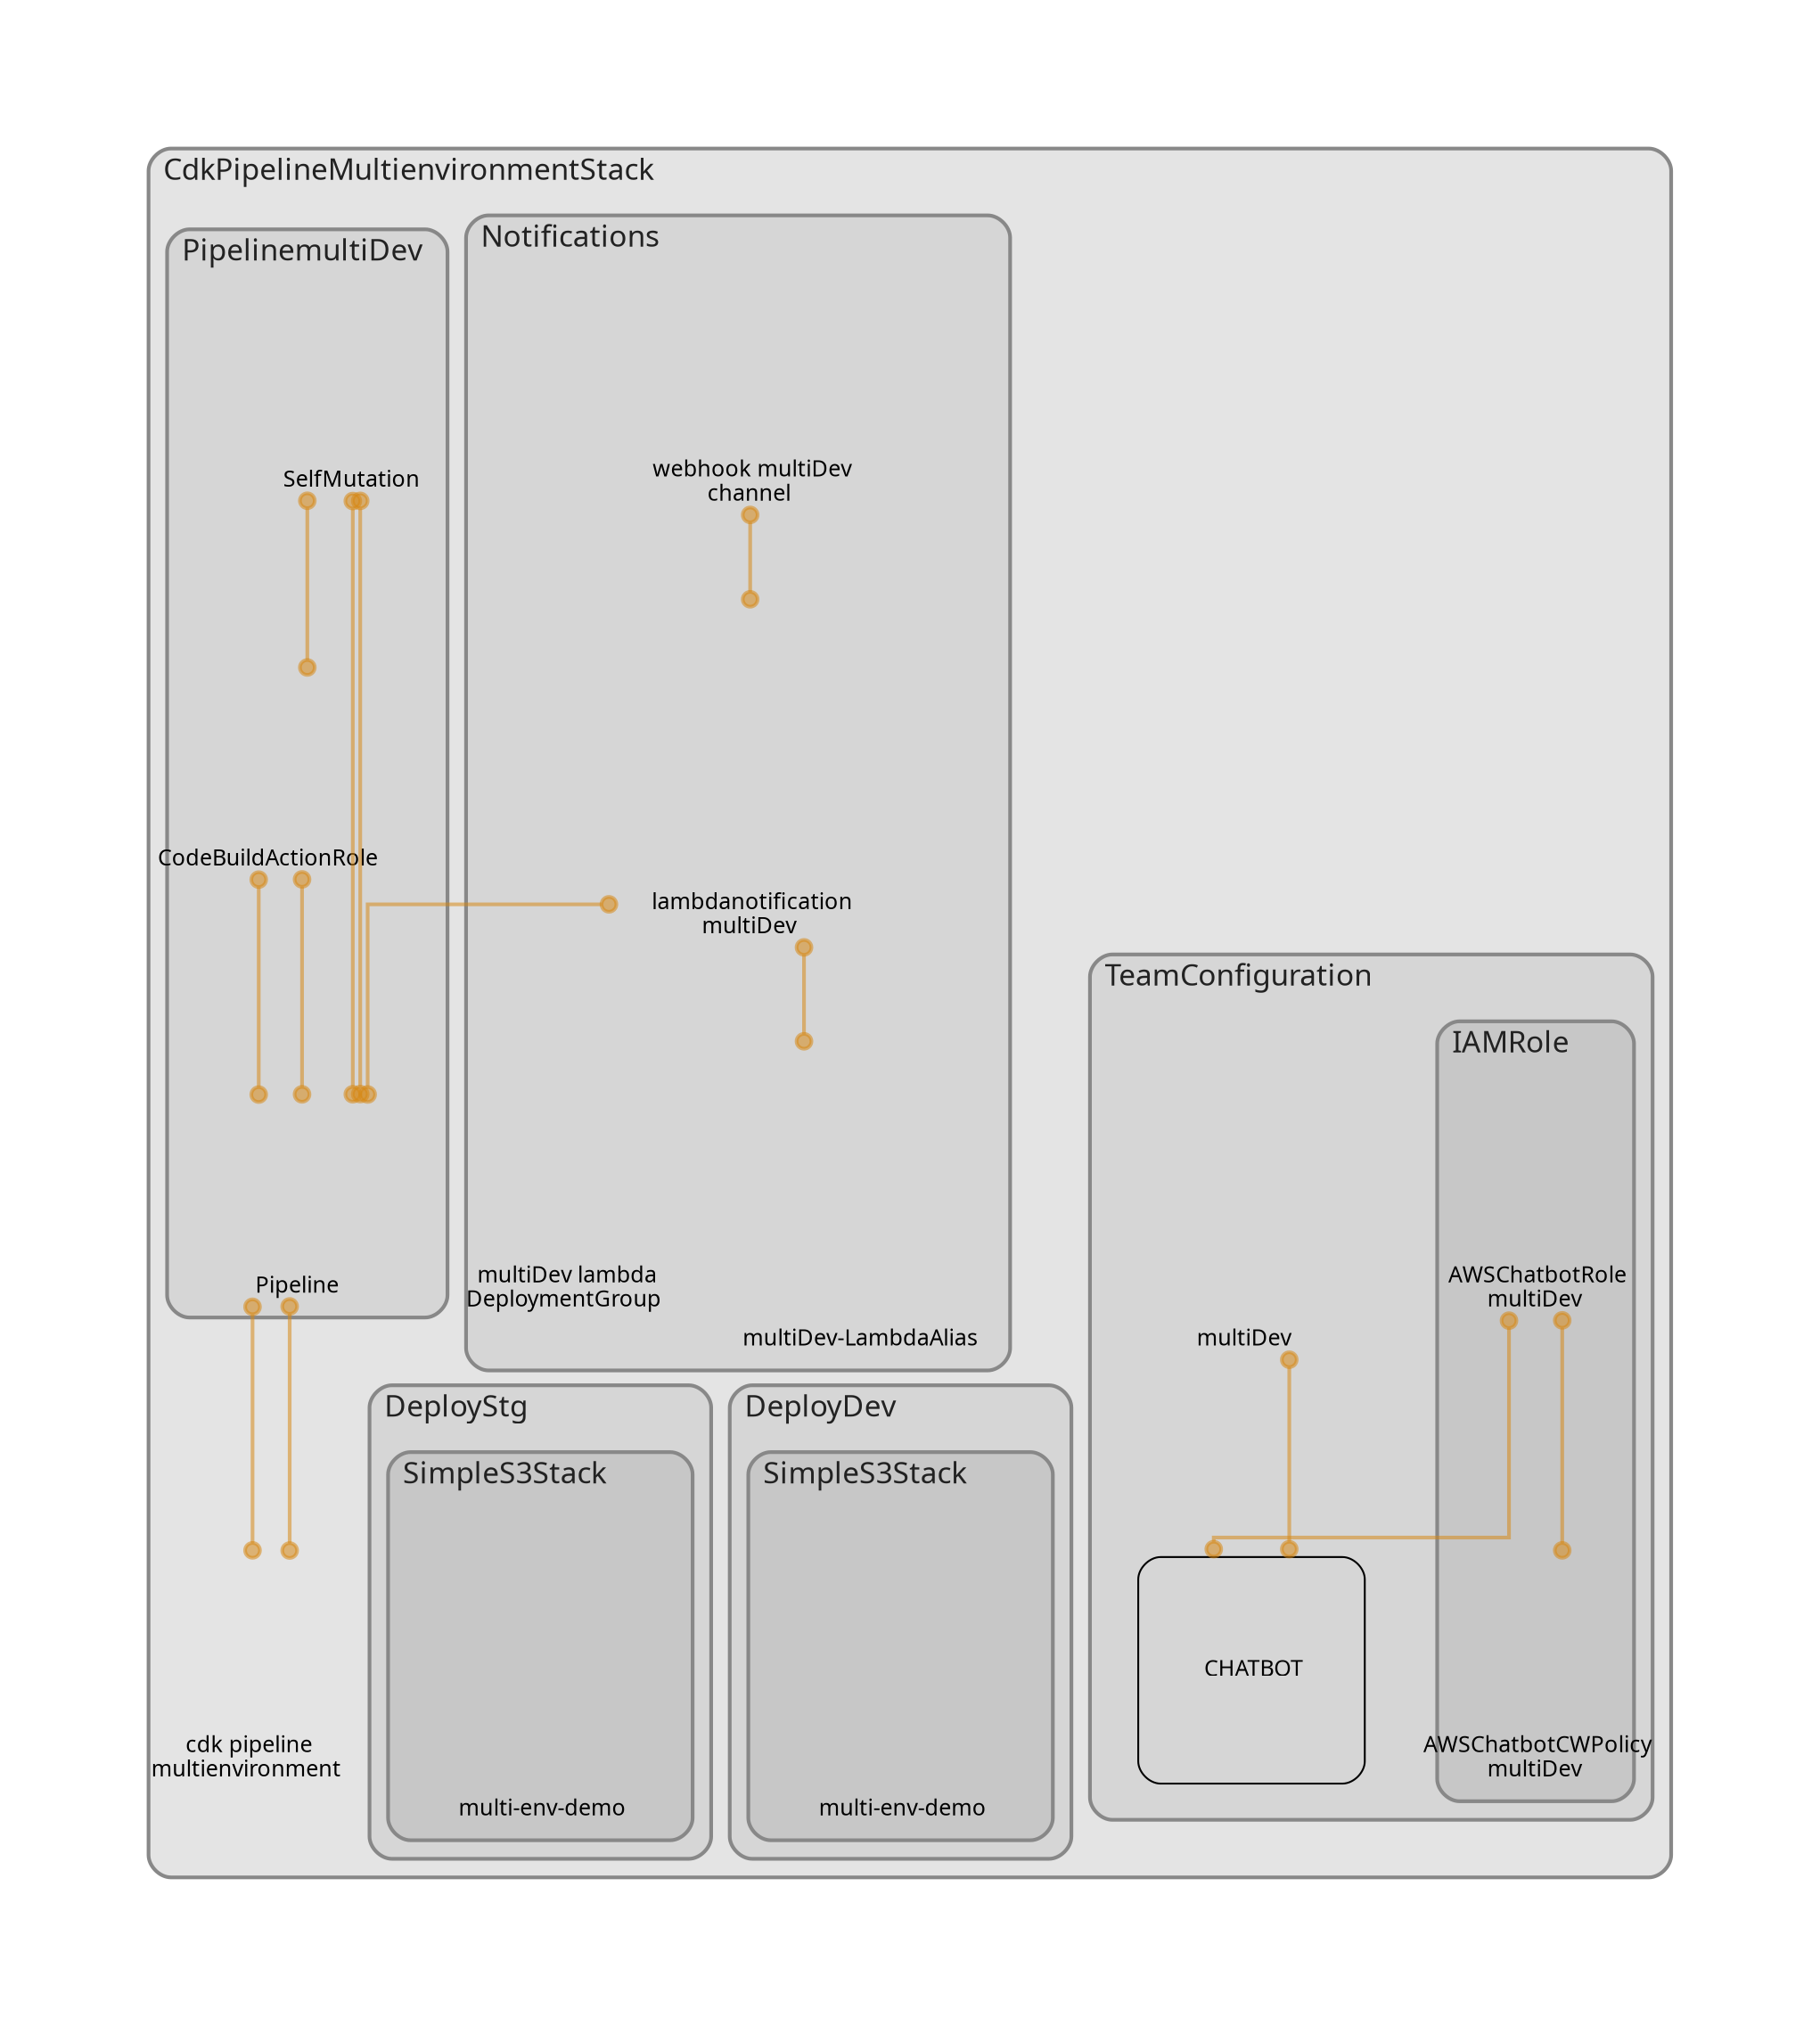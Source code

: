 digraph "Diagram" {
  splines = "ortho";
  pad = "1.0";
  nodesep = "0.60";
  ranksep = "0.75";
  fontname = "Sans-Serif";
  fontsize = "15";
  dpi = "200";
  rankdir = "BT";
  compound = "true";
  fontcolor = "#222222";
  edge [
    color = "#D5871488",
    penwidth = 2,
    arrowhead = "dot",
    arrowtail = "dot",
  ];
  node [
    shape = "box",
    style = "rounded",
    fixedsize = true,
    width = 1.7,
    height = 1.7,
    labelloc = "c",
    imagescale = true,
    fontname = "Sans-Serif",
    fontsize = 8,
    margin = 8,
  ];
  subgraph "CdkPipelineMultienvironmentStack" {
    subgraph "cluster-SubGraph.CdkPipelineMultienvironmentStack" {
      graph [
        label = "CdkPipelineMultienvironmentStack",
        labelloc = "b",
        labeljust = "l",
        margin = "10",
        fontsize = "16",
        penwidth = "2",
        pencolor = "#888888",
        style = "filled,rounded",
        fillcolor = "#e4e4e4",
      ];
      "CdkPipelineMultienvironmentStack/cdk_pipeline_multienvironment" [
        label = " cdk pipeline\nmultienvironment",
        fontsize = 12,
        image = "/home/walej/.nvm/versions/node/v18.2.0/lib/node_modules/cdk-dia/icons/aws/Service/Arch_Developer- Tools/64/Arch_AWS-CodeCommit_64@5x.png",
        imagescale = "true",
        imagepos = "tc",
        penwidth = "0",
        shape = "node",
        fixedsize = "true",
        labelloc = "b",
        width = 1.2,
        height = 1.682,
      ];
      subgraph "cluster-SubGraph.PipelinemultiDev" {
        graph [
          label = "PipelinemultiDev",
          labelloc = "b",
          labeljust = "l",
          margin = "10",
          fontsize = "16",
          penwidth = "2",
          pencolor = "#888888",
          style = "filled,rounded",
          fillcolor = "#d6d6d6",
        ];
        "CdkPipelineMultienvironmentStack/PipelinemultiDev/Pipeline" [
          label = " Pipeline",
          fontsize = 12,
          image = "/home/walej/.nvm/versions/node/v18.2.0/lib/node_modules/cdk-dia/icons/aws/Service/Arch_Developer- Tools/64/Arch_AWS-CodePipeline_64@5x.png",
          imagescale = "true",
          imagepos = "tc",
          penwidth = "0",
          shape = "node",
          fixedsize = "true",
          labelloc = "b",
          width = 1.2,
          height = 1.466,
        ];
        "CdkPipelineMultienvironmentStack/PipelinemultiDev/CodeBuildActionRole" [
          label = " CodeBuildActionRole",
          fontsize = 12,
          image = "/home/walej/.nvm/versions/node/v18.2.0/lib/node_modules/cdk-dia/icons/aws/Service/Arch_Security-Identity-Compliance/64/Arch_AWS-Identity-and-Access-Management_64@5x.png",
          imagescale = "true",
          imagepos = "tc",
          penwidth = "0",
          shape = "node",
          fixedsize = "true",
          labelloc = "b",
          width = 1.2,
          height = 1.466,
        ];
        "CdkPipelineMultienvironmentStack/PipelinemultiDev/UpdatePipeline/SelfMutation" [
          label = " SelfMutation",
          fontsize = 12,
          image = "/home/walej/.nvm/versions/node/v18.2.0/lib/node_modules/cdk-dia/icons/aws/Service/Arch_Developer- Tools/64/Arch_Amazon-CodeBuild_64@5x.png",
          imagescale = "true",
          imagepos = "tc",
          penwidth = "0",
          shape = "node",
          fixedsize = "true",
          labelloc = "b",
          width = 1.2,
          height = 1.466,
        ];
      }
      subgraph "cluster-SubGraph.DeployDev" {
        graph [
          label = "DeployDev",
          labelloc = "b",
          labeljust = "l",
          margin = "10",
          fontsize = "16",
          penwidth = "2",
          pencolor = "#888888",
          style = "filled,rounded",
          fillcolor = "#d6d6d6",
        ];
        subgraph "cluster-SubGraph.SimpleS3Stack" {
          graph [
            label = "SimpleS3Stack",
            labelloc = "b",
            labeljust = "l",
            margin = "10",
            fontsize = "16",
            penwidth = "2",
            pencolor = "#888888",
            style = "filled,rounded",
            fillcolor = "#c7c7c7",
          ];
          "CdkPipelineMultienvironmentStack/DeployDev/SimpleS3Stack/multi-env-demo" [
            label = " multi-env-demo",
            fontsize = 12,
            image = "/home/walej/.nvm/versions/node/v18.2.0/lib/node_modules/cdk-dia/icons/aws/Service/Arch_Storage/64/Arch_Amazon-S3-Standard_64@5x.png",
            imagescale = "true",
            imagepos = "tc",
            penwidth = "0",
            shape = "node",
            fixedsize = "true",
            labelloc = "b",
            width = 2,
            height = 2.266,
          ];
        }
      }
      subgraph "cluster-SubGraph.DeployStg" {
        graph [
          label = "DeployStg",
          labelloc = "b",
          labeljust = "l",
          margin = "10",
          fontsize = "16",
          penwidth = "2",
          pencolor = "#888888",
          style = "filled,rounded",
          fillcolor = "#d6d6d6",
        ];
        subgraph "cluster-SubGraph.SimpleS3Stack" {
          graph [
            label = "SimpleS3Stack",
            labelloc = "b",
            labeljust = "l",
            margin = "10",
            fontsize = "16",
            penwidth = "2",
            pencolor = "#888888",
            style = "filled,rounded",
            fillcolor = "#c7c7c7",
          ];
          "CdkPipelineMultienvironmentStack/DeployStg/SimpleS3Stack/multi-env-demo" [
            label = " multi-env-demo",
            fontsize = 12,
            image = "/home/walej/.nvm/versions/node/v18.2.0/lib/node_modules/cdk-dia/icons/aws/Service/Arch_Storage/64/Arch_Amazon-S3-Standard_64@5x.png",
            imagescale = "true",
            imagepos = "tc",
            penwidth = "0",
            shape = "node",
            fixedsize = "true",
            labelloc = "b",
            width = 2,
            height = 2.266,
          ];
        }
      }
      subgraph "cluster-SubGraph.TeamConfiguration" {
        graph [
          label = "TeamConfiguration",
          labelloc = "b",
          labeljust = "l",
          margin = "10",
          fontsize = "16",
          penwidth = "2",
          pencolor = "#888888",
          style = "filled,rounded",
          fillcolor = "#d6d6d6",
        ];
        "CdkPipelineMultienvironmentStack/TeamConfiguration/multiDev" [
          label = " multiDev",
          fontsize = 12,
          image = "/home/walej/.nvm/versions/node/v18.2.0/lib/node_modules/cdk-dia/icons/aws/Service/Arch_App-Integration/Arch_64/Arch_AWS-Simple-Notification-Service_64@5x.png",
          imagescale = "true",
          imagepos = "tc",
          penwidth = "0",
          shape = "node",
          fixedsize = "true",
          labelloc = "b",
          width = 2,
          height = 2.266,
        ];
        "CdkPipelineMultienvironmentStack/TeamConfiguration/MicrosoftTeamsChannel-multiDev" [
          label = " CHATBOT",
          fontsize = 12,
        ];
        subgraph "cluster-SubGraph.IAMRole" {
          graph [
            label = "IAMRole",
            labelloc = "b",
            labeljust = "l",
            margin = "10",
            fontsize = "16",
            penwidth = "2",
            pencolor = "#888888",
            style = "filled,rounded",
            fillcolor = "#c7c7c7",
          ];
          "CdkPipelineMultienvironmentStack/TeamConfiguration/IAMRole/AWSChatbotRole-multiDev" [
            label = " AWSChatbotRole\nmultiDev",
            fontsize = 12,
            image = "/home/walej/.nvm/versions/node/v18.2.0/lib/node_modules/cdk-dia/icons/aws/Service/Arch_Security-Identity-Compliance/64/Arch_AWS-Identity-and-Access-Management_64@5x.png",
            imagescale = "true",
            imagepos = "tc",
            penwidth = "0",
            shape = "node",
            fixedsize = "true",
            labelloc = "b",
            width = 1.2,
            height = 1.682,
          ];
          "CdkPipelineMultienvironmentStack/TeamConfiguration/IAMRole/AWSChatbotCWPolicy-multiDev" [
            label = " AWSChatbotCWPolicy\nmultiDev",
            fontsize = 12,
            image = "/home/walej/.nvm/versions/node/v18.2.0/lib/node_modules/cdk-dia/icons/aws/Service/Arch_Security-Identity-Compliance/64/Arch_AWS-Identity-and-Access-Management_64@5x.png",
            imagescale = "true",
            imagepos = "tc",
            penwidth = "0",
            shape = "node",
            fixedsize = "true",
            labelloc = "b",
            width = 1.2,
            height = 1.682,
          ];
        }
      }
      subgraph "cluster-SubGraph.Notifications" {
        graph [
          label = "Notifications",
          labelloc = "b",
          labeljust = "l",
          margin = "10",
          fontsize = "16",
          penwidth = "2",
          pencolor = "#888888",
          style = "filled,rounded",
          fillcolor = "#d6d6d6",
        ];
        "CdkPipelineMultienvironmentStack/Notifications/lambdanotification_multiDev" [
          label = " lambdanotification\nmultiDev",
          fontsize = 12,
          image = "/home/walej/.nvm/versions/node/v18.2.0/lib/node_modules/cdk-dia/icons/aws/Service/Arch_Compute/64/Arch_AWS-Lambda_64@5x.png",
          imagescale = "true",
          imagepos = "tc",
          penwidth = "0",
          shape = "node",
          fixedsize = "true",
          labelloc = "b",
          width = 2,
          height = 2.4819999999999998,
        ];
        "CdkPipelineMultienvironmentStack/Notifications/webhook_multiDev_channel" [
          label = " webhook multiDev\nchannel",
          fontsize = 12,
          image = "/home/walej/.nvm/versions/node/v18.2.0/lib/node_modules/cdk-dia/icons/aws/Service/Arch_Security-Identity-Compliance/64/Arch_AWS-Secrets-Manager_64@5x.png",
          imagescale = "true",
          imagepos = "tc",
          penwidth = "0",
          shape = "node",
          fixedsize = "true",
          labelloc = "b",
          width = 1.2,
          height = 1.682,
        ];
        "CdkPipelineMultienvironmentStack/Notifications/multiDev-LambdaAlias" [
          label = " multiDev-LambdaAlias",
          fontsize = 12,
          image = "/home/walej/.nvm/versions/node/v18.2.0/lib/node_modules/cdk-dia/icons/aws/Service/Arch_Compute/64/Arch_AWS-Lambda_64@5x.png",
          imagescale = "true",
          imagepos = "tc",
          penwidth = "0",
          shape = "node",
          fixedsize = "true",
          labelloc = "b",
          width = 2,
          height = 2.266,
        ];
        "CdkPipelineMultienvironmentStack/Notifications/multiDev-lambda-DeploymentGroup" [
          label = " multiDev lambda\nDeploymentGroup",
          fontsize = 12,
          image = "/home/walej/.nvm/versions/node/v18.2.0/lib/node_modules/cdk-dia/icons/aws/Service/Arch_Developer- Tools/64/Arch_AWS-CodeDeploy_64@5x.png",
          imagescale = "true",
          imagepos = "tc",
          penwidth = "0",
          shape = "node",
          fixedsize = "true",
          labelloc = "b",
          width = 1.2,
          height = 1.682,
        ];
      }
    }
  }
  "CdkPipelineMultienvironmentStack/cdk_pipeline_multienvironment" -> "CdkPipelineMultienvironmentStack/PipelinemultiDev/Pipeline" [
    dir = "both",
  ];
  "CdkPipelineMultienvironmentStack/PipelinemultiDev/Pipeline" -> "CdkPipelineMultienvironmentStack/cdk_pipeline_multienvironment" [
    dir = "both",
  ];
  "CdkPipelineMultienvironmentStack/PipelinemultiDev/Pipeline" -> "CdkPipelineMultienvironmentStack/PipelinemultiDev/CodeBuildActionRole" [
    dir = "both",
  ];
  "CdkPipelineMultienvironmentStack/PipelinemultiDev/Pipeline" -> "CdkPipelineMultienvironmentStack/PipelinemultiDev/UpdatePipeline/SelfMutation" [
    dir = "both",
  ];
  "CdkPipelineMultienvironmentStack/PipelinemultiDev/Pipeline" -> "CdkPipelineMultienvironmentStack/Notifications/lambdanotification_multiDev" [
    dir = "both",
  ];
  "CdkPipelineMultienvironmentStack/PipelinemultiDev/CodeBuildActionRole" -> "CdkPipelineMultienvironmentStack/PipelinemultiDev/Pipeline" [
    dir = "both",
  ];
  "CdkPipelineMultienvironmentStack/PipelinemultiDev/CodeBuildActionRole" -> "CdkPipelineMultienvironmentStack/PipelinemultiDev/UpdatePipeline/SelfMutation" [
    dir = "both",
  ];
  "CdkPipelineMultienvironmentStack/PipelinemultiDev/UpdatePipeline/SelfMutation" -> "CdkPipelineMultienvironmentStack/PipelinemultiDev/Pipeline" [
    dir = "both",
  ];
  "CdkPipelineMultienvironmentStack/TeamConfiguration/IAMRole/AWSChatbotCWPolicy-multiDev" -> "CdkPipelineMultienvironmentStack/TeamConfiguration/IAMRole/AWSChatbotRole-multiDev" [
    dir = "both",
  ];
  "CdkPipelineMultienvironmentStack/TeamConfiguration/MicrosoftTeamsChannel-multiDev" -> "CdkPipelineMultienvironmentStack/TeamConfiguration/IAMRole/AWSChatbotRole-multiDev" [
    dir = "both",
  ];
  "CdkPipelineMultienvironmentStack/TeamConfiguration/MicrosoftTeamsChannel-multiDev" -> "CdkPipelineMultienvironmentStack/TeamConfiguration/multiDev" [
    dir = "both",
  ];
  "CdkPipelineMultienvironmentStack/Notifications/lambdanotification_multiDev" -> "CdkPipelineMultienvironmentStack/Notifications/webhook_multiDev_channel" [
    dir = "both",
  ];
  "CdkPipelineMultienvironmentStack/Notifications/multiDev-LambdaAlias" -> "CdkPipelineMultienvironmentStack/Notifications/lambdanotification_multiDev" [
    dir = "both",
  ];
}